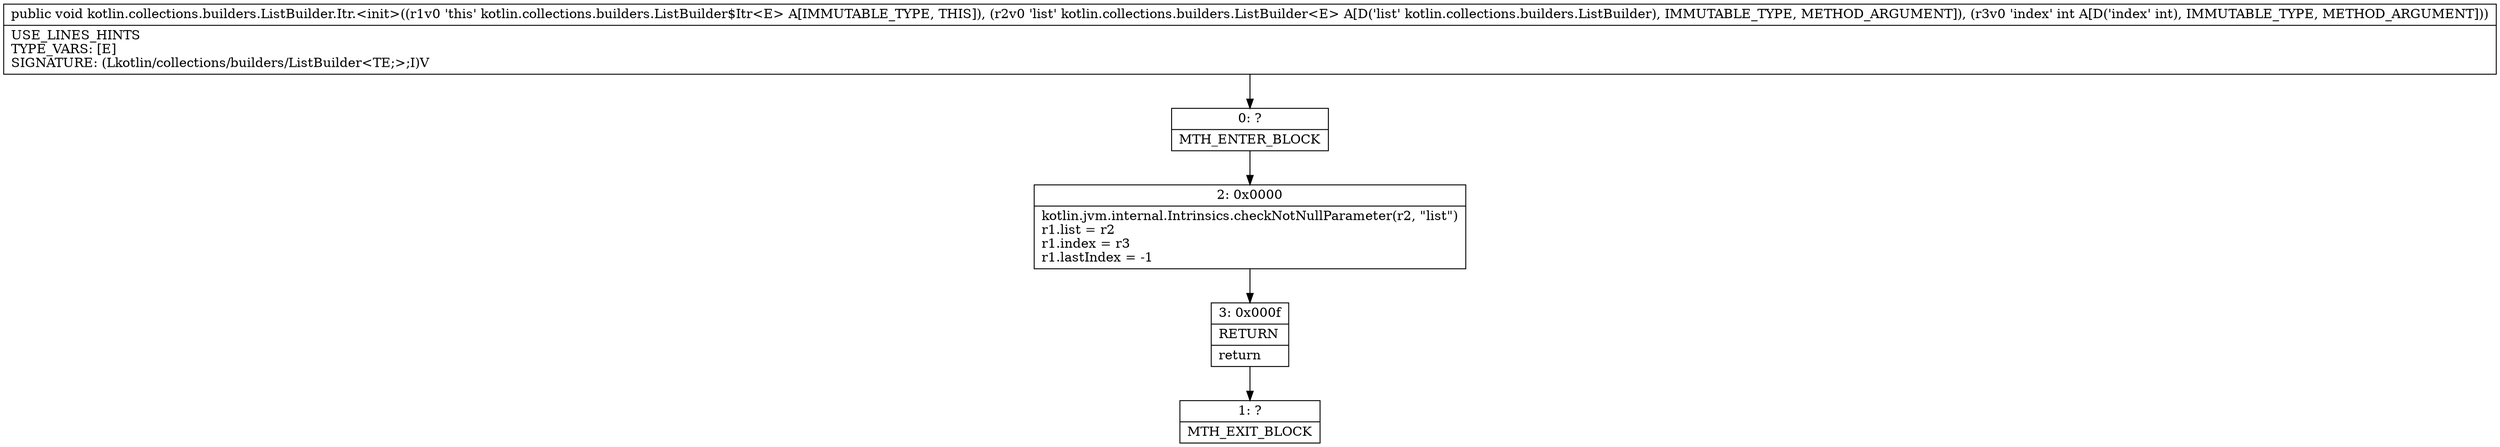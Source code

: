 digraph "CFG forkotlin.collections.builders.ListBuilder.Itr.\<init\>(Lkotlin\/collections\/builders\/ListBuilder;I)V" {
Node_0 [shape=record,label="{0\:\ ?|MTH_ENTER_BLOCK\l}"];
Node_2 [shape=record,label="{2\:\ 0x0000|kotlin.jvm.internal.Intrinsics.checkNotNullParameter(r2, \"list\")\lr1.list = r2\lr1.index = r3\lr1.lastIndex = \-1\l}"];
Node_3 [shape=record,label="{3\:\ 0x000f|RETURN\l|return\l}"];
Node_1 [shape=record,label="{1\:\ ?|MTH_EXIT_BLOCK\l}"];
MethodNode[shape=record,label="{public void kotlin.collections.builders.ListBuilder.Itr.\<init\>((r1v0 'this' kotlin.collections.builders.ListBuilder$Itr\<E\> A[IMMUTABLE_TYPE, THIS]), (r2v0 'list' kotlin.collections.builders.ListBuilder\<E\> A[D('list' kotlin.collections.builders.ListBuilder), IMMUTABLE_TYPE, METHOD_ARGUMENT]), (r3v0 'index' int A[D('index' int), IMMUTABLE_TYPE, METHOD_ARGUMENT]))  | USE_LINES_HINTS\lTYPE_VARS: [E]\lSIGNATURE: (Lkotlin\/collections\/builders\/ListBuilder\<TE;\>;I)V\l}"];
MethodNode -> Node_0;Node_0 -> Node_2;
Node_2 -> Node_3;
Node_3 -> Node_1;
}

